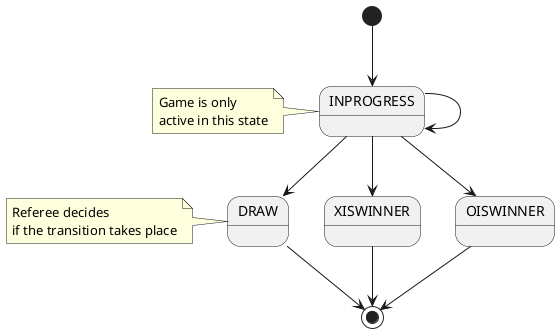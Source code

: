 @startuml

state INPROGRESS
state XISWINNER
state OISWINNER
state DRAW

[*] -down-> INPROGRESS
INPROGRESS -down-> XISWINNER
INPROGRESS -down-> OISWINNER
INPROGRESS -down-> DRAW

INPROGRESS -> INPROGRESS

XISWINNER -down-> [*]
OISWINNER -down-> [*]
DRAW -down-> [*]

note left of INPROGRESS
   Game is only 
   active in this state
end note

note left of DRAW
   Referee decides
   if the transition takes place
end note



@enduml